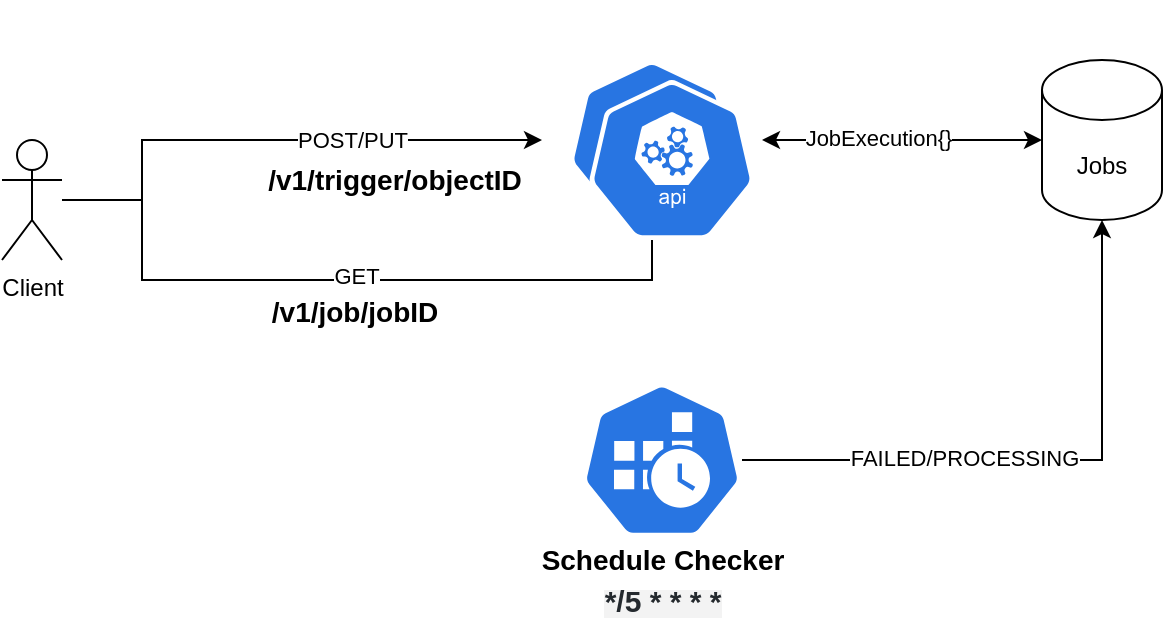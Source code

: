 <mxfile version="14.5.9" type="device"><diagram id="y4vLiXV5BVGr5euZOkDw" name="Page-1"><mxGraphModel dx="1221" dy="645" grid="1" gridSize="10" guides="1" tooltips="1" connect="1" arrows="1" fold="1" page="1" pageScale="1" pageWidth="827" pageHeight="1169" math="0" shadow="0"><root><mxCell id="0"/><mxCell id="1" parent="0"/><mxCell id="9wO1gbjRXSy84rUQ15Z--1" value="Jobs" style="shape=cylinder3;whiteSpace=wrap;html=1;boundedLbl=1;backgroundOutline=1;size=15;" vertex="1" parent="1"><mxGeometry x="560" y="410" width="60" height="80" as="geometry"/></mxCell><mxCell id="9wO1gbjRXSy84rUQ15Z--29" style="edgeStyle=orthogonalEdgeStyle;rounded=0;orthogonalLoop=1;jettySize=auto;html=1;startArrow=none;startFill=0;" edge="1" parent="1" source="9wO1gbjRXSy84rUQ15Z--4" target="9wO1gbjRXSy84rUQ15Z--5"><mxGeometry relative="1" as="geometry"><Array as="points"><mxPoint x="110" y="480"/><mxPoint x="110" y="450"/></Array></mxGeometry></mxCell><mxCell id="9wO1gbjRXSy84rUQ15Z--30" value="POST/PUT" style="edgeLabel;html=1;align=center;verticalAlign=middle;resizable=0;points=[];" vertex="1" connectable="0" parent="9wO1gbjRXSy84rUQ15Z--29"><mxGeometry x="-0.13" y="-2" relative="1" as="geometry"><mxPoint x="57" y="-2" as="offset"/></mxGeometry></mxCell><mxCell id="9wO1gbjRXSy84rUQ15Z--31" style="edgeStyle=orthogonalEdgeStyle;rounded=0;orthogonalLoop=1;jettySize=auto;html=1;entryX=0.5;entryY=1;entryDx=0;entryDy=0;entryPerimeter=0;startArrow=none;startFill=0;" edge="1" parent="1" source="9wO1gbjRXSy84rUQ15Z--4" target="9wO1gbjRXSy84rUQ15Z--5"><mxGeometry relative="1" as="geometry"><Array as="points"><mxPoint x="110" y="480"/><mxPoint x="110" y="520"/><mxPoint x="365" y="520"/></Array></mxGeometry></mxCell><mxCell id="9wO1gbjRXSy84rUQ15Z--32" value="GET" style="edgeLabel;html=1;align=center;verticalAlign=middle;resizable=0;points=[];" vertex="1" connectable="0" parent="9wO1gbjRXSy84rUQ15Z--31"><mxGeometry x="-0.112" y="2" relative="1" as="geometry"><mxPoint x="25" as="offset"/></mxGeometry></mxCell><mxCell id="9wO1gbjRXSy84rUQ15Z--4" value="Client" style="shape=umlActor;verticalLabelPosition=bottom;verticalAlign=top;html=1;outlineConnect=0;" vertex="1" parent="1"><mxGeometry x="40" y="450" width="30" height="60" as="geometry"/></mxCell><mxCell id="9wO1gbjRXSy84rUQ15Z--10" style="edgeStyle=orthogonalEdgeStyle;rounded=0;orthogonalLoop=1;jettySize=auto;html=1;startArrow=classic;startFill=1;" edge="1" parent="1" source="9wO1gbjRXSy84rUQ15Z--5" target="9wO1gbjRXSy84rUQ15Z--1"><mxGeometry relative="1" as="geometry"><mxPoint x="440" y="465" as="sourcePoint"/></mxGeometry></mxCell><mxCell id="9wO1gbjRXSy84rUQ15Z--12" value="JobExecution{}" style="edgeLabel;html=1;align=center;verticalAlign=middle;resizable=0;points=[];" vertex="1" connectable="0" parent="9wO1gbjRXSy84rUQ15Z--10"><mxGeometry x="-0.177" y="1" relative="1" as="geometry"><mxPoint as="offset"/></mxGeometry></mxCell><mxCell id="9wO1gbjRXSy84rUQ15Z--21" style="edgeStyle=orthogonalEdgeStyle;rounded=0;orthogonalLoop=1;jettySize=auto;html=1;startArrow=none;startFill=0;" edge="1" parent="1" source="9wO1gbjRXSy84rUQ15Z--19" target="9wO1gbjRXSy84rUQ15Z--1"><mxGeometry relative="1" as="geometry"/></mxCell><mxCell id="9wO1gbjRXSy84rUQ15Z--23" value="FAILED/PROCESSING" style="edgeLabel;html=1;align=center;verticalAlign=middle;resizable=0;points=[];" vertex="1" connectable="0" parent="9wO1gbjRXSy84rUQ15Z--21"><mxGeometry x="-0.26" y="1" relative="1" as="geometry"><mxPoint as="offset"/></mxGeometry></mxCell><mxCell id="9wO1gbjRXSy84rUQ15Z--19" value="" style="html=1;dashed=0;whitespace=wrap;fillColor=#2875E2;strokeColor=#ffffff;points=[[0.005,0.63,0],[0.1,0.2,0],[0.9,0.2,0],[0.5,0,0],[0.995,0.63,0],[0.72,0.99,0],[0.5,1,0],[0.28,0.99,0]];shape=mxgraph.kubernetes.icon;prIcon=cronjob" vertex="1" parent="1"><mxGeometry x="330" y="570" width="80" height="80" as="geometry"/></mxCell><mxCell id="9wO1gbjRXSy84rUQ15Z--20" value="&lt;b&gt;&lt;font style=&quot;font-size: 14px&quot;&gt;Schedule Checker&lt;/font&gt;&lt;/b&gt;" style="text;html=1;align=center;verticalAlign=middle;resizable=0;points=[];autosize=1;strokeColor=none;" vertex="1" parent="1"><mxGeometry x="300" y="650" width="140" height="20" as="geometry"/></mxCell><mxCell id="9wO1gbjRXSy84rUQ15Z--22" value="&lt;span style=&quot;color: rgb(36 , 41 , 46) ; background-color: rgba(27 , 31 , 35 , 0.05)&quot;&gt;&lt;b&gt;&lt;font style=&quot;font-size: 15px&quot;&gt;*/5 * * * *&lt;/font&gt;&lt;/b&gt;&lt;/span&gt;" style="text;html=1;align=center;verticalAlign=middle;resizable=0;points=[];autosize=1;strokeColor=none;" vertex="1" parent="1"><mxGeometry x="335" y="670" width="70" height="20" as="geometry"/></mxCell><mxCell id="9wO1gbjRXSy84rUQ15Z--3" style="edgeStyle=orthogonalEdgeStyle;rounded=0;orthogonalLoop=1;jettySize=auto;html=1;exitX=0.5;exitY=1;exitDx=0;exitDy=0;" edge="1" parent="1"><mxGeometry x="285" y="355" as="geometry"><mxPoint x="340" y="445" as="sourcePoint"/><mxPoint x="340" y="445" as="targetPoint"/></mxGeometry></mxCell><mxCell id="9wO1gbjRXSy84rUQ15Z--5" value="" style="html=1;dashed=0;whitespace=wrap;fillColor=#2875E2;strokeColor=#ffffff;points=[[0.005,0.63,0],[0.1,0.2,0],[0.9,0.2,0],[0.5,0,0],[0.995,0.63,0],[0.72,0.99,0],[0.5,1,0],[0.28,0.99,0]];shape=mxgraph.kubernetes.icon;prIcon=api" vertex="1" parent="1"><mxGeometry x="310" y="410" width="110" height="80" as="geometry"/></mxCell><mxCell id="9wO1gbjRXSy84rUQ15Z--6" value="&lt;b&gt;&lt;font style=&quot;font-size: 14px&quot;&gt;/v1/trigger/objectID&lt;/font&gt;&lt;/b&gt;" style="text;html=1;align=center;verticalAlign=middle;resizable=0;points=[];autosize=1;strokeColor=none;" vertex="1" parent="1"><mxGeometry x="166" y="460" width="140" height="20" as="geometry"/></mxCell><mxCell id="9wO1gbjRXSy84rUQ15Z--13" style="edgeStyle=orthogonalEdgeStyle;rounded=0;orthogonalLoop=1;jettySize=auto;html=1;exitX=0.5;exitY=1;exitDx=0;exitDy=0;" edge="1" parent="1"><mxGeometry x="285" y="355" as="geometry"><mxPoint x="345" y="575" as="sourcePoint"/><mxPoint x="345" y="575" as="targetPoint"/></mxGeometry></mxCell><mxCell id="9wO1gbjRXSy84rUQ15Z--15" value="&lt;b&gt;&lt;font style=&quot;font-size: 14px&quot;&gt;/v1/job/jobID&lt;/font&gt;&lt;/b&gt;" style="text;html=1;align=center;verticalAlign=middle;resizable=0;points=[];autosize=1;strokeColor=none;" vertex="1" parent="1"><mxGeometry x="166" y="526" width="100" height="20" as="geometry"/></mxCell><mxCell id="9wO1gbjRXSy84rUQ15Z--34" value="" style="html=1;dashed=0;whitespace=wrap;fillColor=#2875E2;strokeColor=#ffffff;points=[[0.005,0.63,0],[0.1,0.2,0],[0.9,0.2,0],[0.5,0,0],[0.995,0.63,0],[0.72,0.99,0],[0.5,1,0],[0.28,0.99,0]];shape=mxgraph.kubernetes.icon;prIcon=api" vertex="1" parent="1"><mxGeometry x="320" y="420" width="110" height="80" as="geometry"/></mxCell><mxCell id="9wO1gbjRXSy84rUQ15Z--35" value="" style="shape=image;verticalLabelPosition=bottom;labelBackgroundColor=#ffffff;verticalAlign=top;aspect=fixed;imageAspect=0;image=https://cdn.icon-icons.com/icons2/2107/PNG/512/file_type_go_gopher_icon_130571.png;" vertex="1" parent="1"><mxGeometry x="430" y="380" width="50" height="50" as="geometry"/></mxCell></root></mxGraphModel></diagram></mxfile>